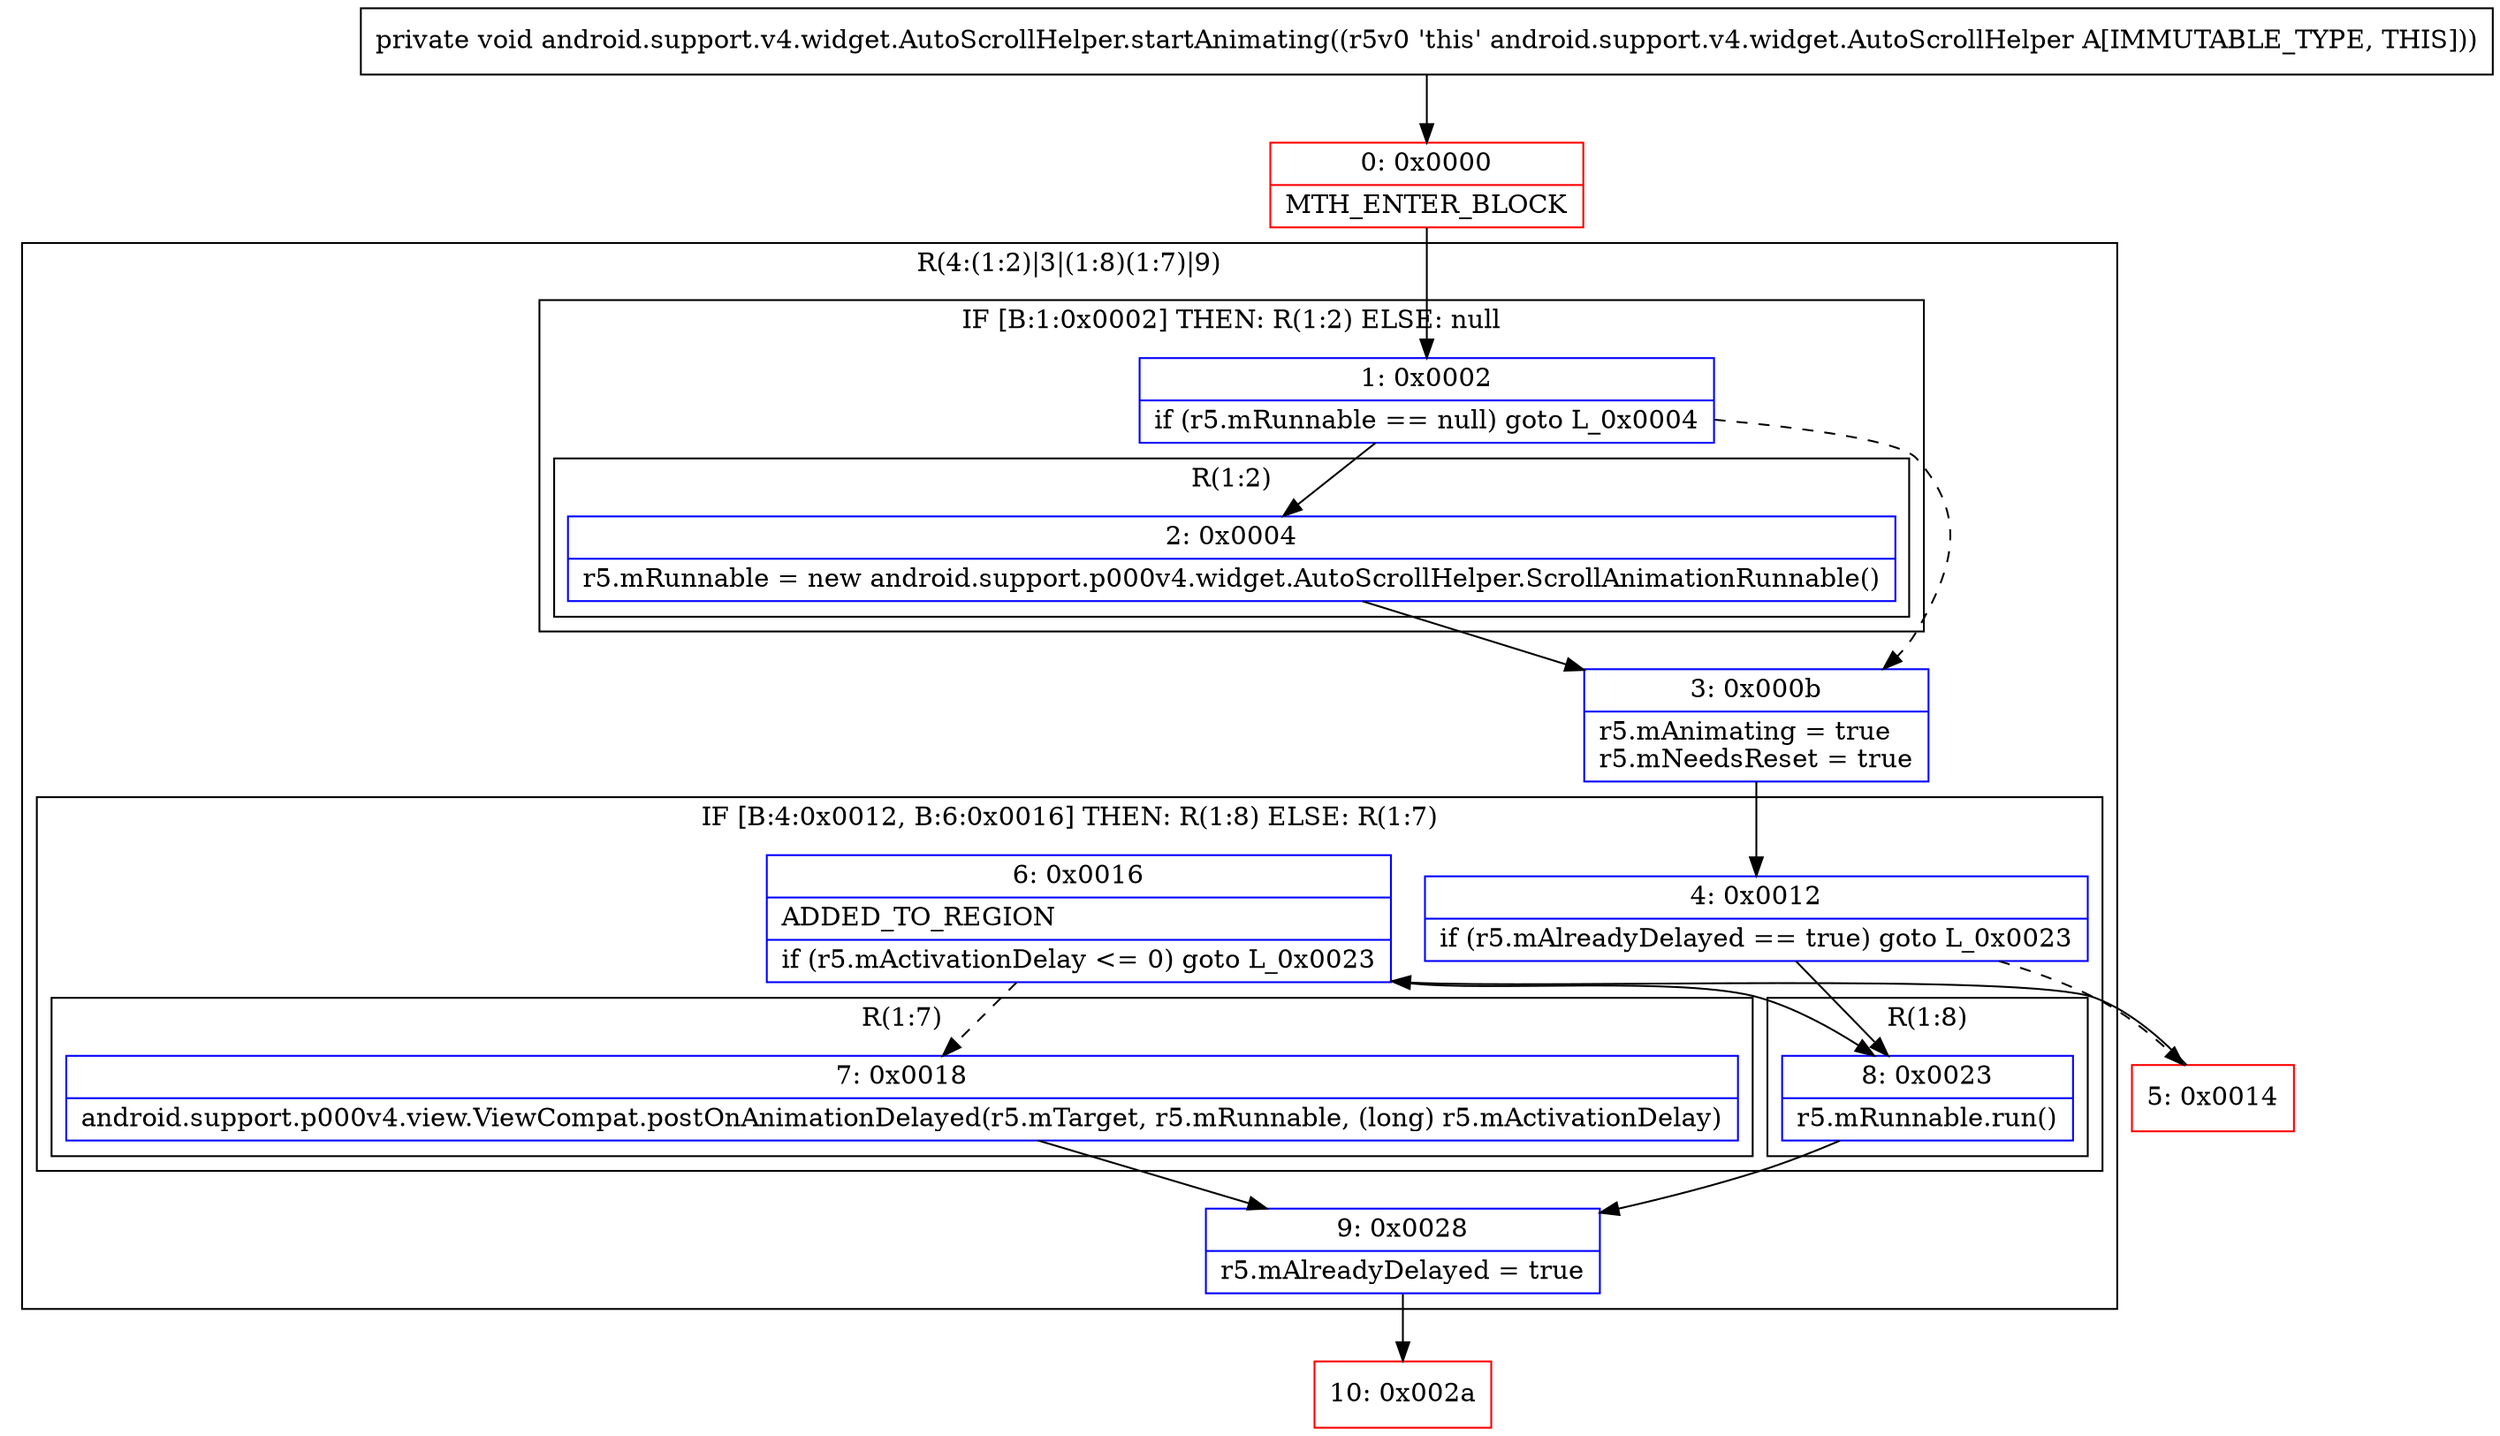 digraph "CFG forandroid.support.v4.widget.AutoScrollHelper.startAnimating()V" {
subgraph cluster_Region_1755706595 {
label = "R(4:(1:2)|3|(1:8)(1:7)|9)";
node [shape=record,color=blue];
subgraph cluster_IfRegion_77347141 {
label = "IF [B:1:0x0002] THEN: R(1:2) ELSE: null";
node [shape=record,color=blue];
Node_1 [shape=record,label="{1\:\ 0x0002|if (r5.mRunnable == null) goto L_0x0004\l}"];
subgraph cluster_Region_1028497900 {
label = "R(1:2)";
node [shape=record,color=blue];
Node_2 [shape=record,label="{2\:\ 0x0004|r5.mRunnable = new android.support.p000v4.widget.AutoScrollHelper.ScrollAnimationRunnable()\l}"];
}
}
Node_3 [shape=record,label="{3\:\ 0x000b|r5.mAnimating = true\lr5.mNeedsReset = true\l}"];
subgraph cluster_IfRegion_1709903125 {
label = "IF [B:4:0x0012, B:6:0x0016] THEN: R(1:8) ELSE: R(1:7)";
node [shape=record,color=blue];
Node_4 [shape=record,label="{4\:\ 0x0012|if (r5.mAlreadyDelayed == true) goto L_0x0023\l}"];
Node_6 [shape=record,label="{6\:\ 0x0016|ADDED_TO_REGION\l|if (r5.mActivationDelay \<= 0) goto L_0x0023\l}"];
subgraph cluster_Region_573501351 {
label = "R(1:8)";
node [shape=record,color=blue];
Node_8 [shape=record,label="{8\:\ 0x0023|r5.mRunnable.run()\l}"];
}
subgraph cluster_Region_1201519798 {
label = "R(1:7)";
node [shape=record,color=blue];
Node_7 [shape=record,label="{7\:\ 0x0018|android.support.p000v4.view.ViewCompat.postOnAnimationDelayed(r5.mTarget, r5.mRunnable, (long) r5.mActivationDelay)\l}"];
}
}
Node_9 [shape=record,label="{9\:\ 0x0028|r5.mAlreadyDelayed = true\l}"];
}
Node_0 [shape=record,color=red,label="{0\:\ 0x0000|MTH_ENTER_BLOCK\l}"];
Node_5 [shape=record,color=red,label="{5\:\ 0x0014}"];
Node_10 [shape=record,color=red,label="{10\:\ 0x002a}"];
MethodNode[shape=record,label="{private void android.support.v4.widget.AutoScrollHelper.startAnimating((r5v0 'this' android.support.v4.widget.AutoScrollHelper A[IMMUTABLE_TYPE, THIS])) }"];
MethodNode -> Node_0;
Node_1 -> Node_2;
Node_1 -> Node_3[style=dashed];
Node_2 -> Node_3;
Node_3 -> Node_4;
Node_4 -> Node_5[style=dashed];
Node_4 -> Node_8;
Node_6 -> Node_7[style=dashed];
Node_6 -> Node_8;
Node_8 -> Node_9;
Node_7 -> Node_9;
Node_9 -> Node_10;
Node_0 -> Node_1;
Node_5 -> Node_6;
}

